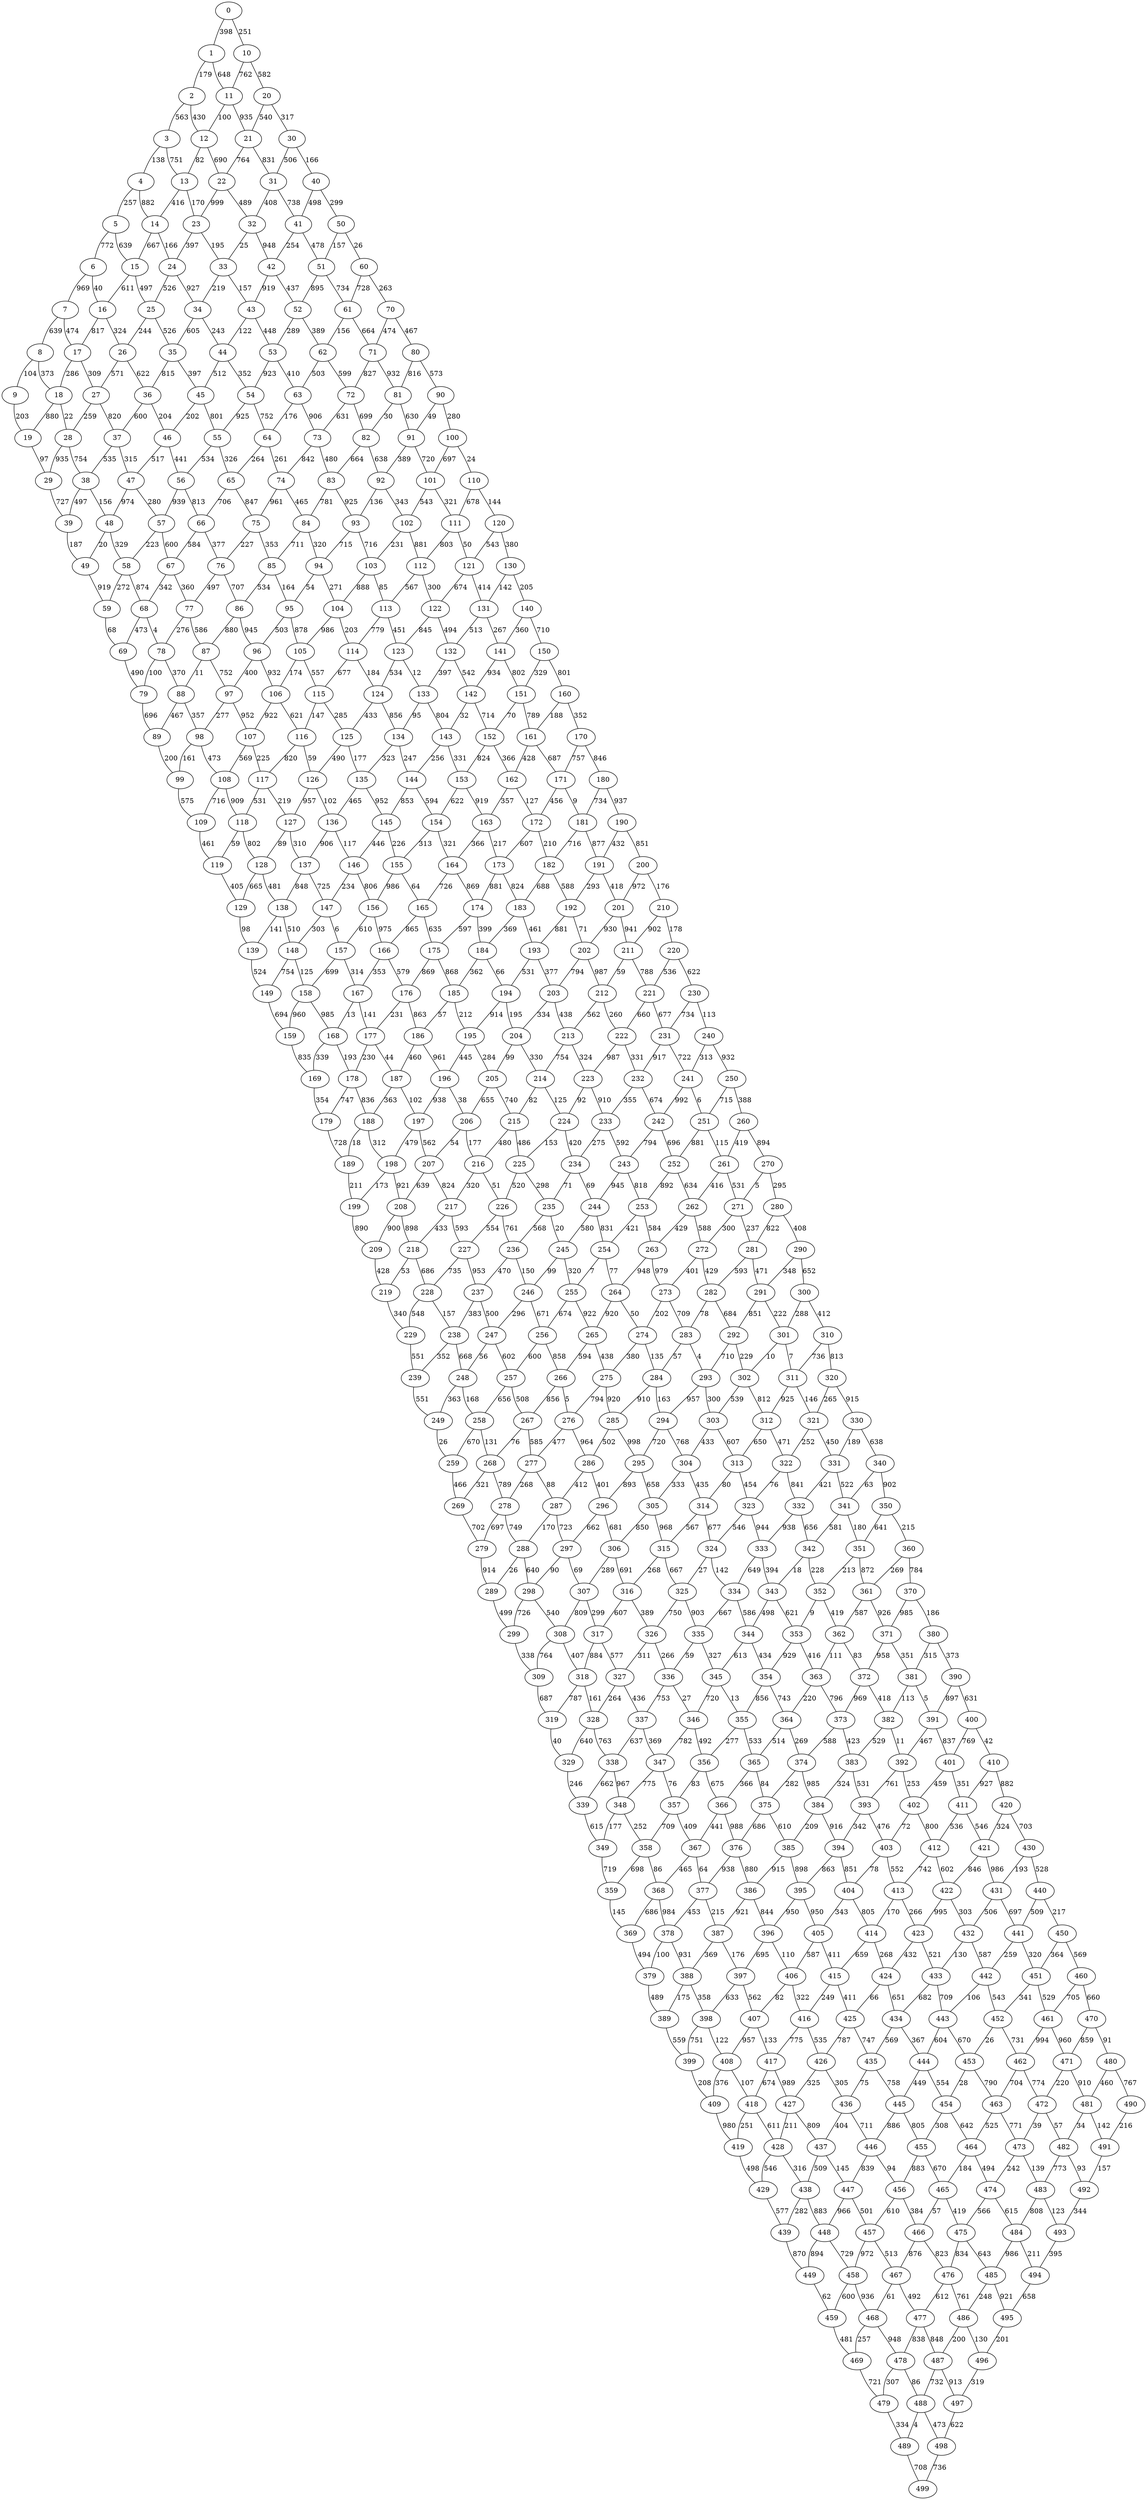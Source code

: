 strict graph G {
0;
1;
2;
3;
4;
5;
6;
7;
8;
9;
10;
11;
12;
13;
14;
15;
16;
17;
18;
19;
20;
21;
22;
23;
24;
25;
26;
27;
28;
29;
30;
31;
32;
33;
34;
35;
36;
37;
38;
39;
40;
41;
42;
43;
44;
45;
46;
47;
48;
49;
50;
51;
52;
53;
54;
55;
56;
57;
58;
59;
60;
61;
62;
63;
64;
65;
66;
67;
68;
69;
70;
71;
72;
73;
74;
75;
76;
77;
78;
79;
80;
81;
82;
83;
84;
85;
86;
87;
88;
89;
90;
91;
92;
93;
94;
95;
96;
97;
98;
99;
100;
101;
102;
103;
104;
105;
106;
107;
108;
109;
110;
111;
112;
113;
114;
115;
116;
117;
118;
119;
120;
121;
122;
123;
124;
125;
126;
127;
128;
129;
130;
131;
132;
133;
134;
135;
136;
137;
138;
139;
140;
141;
142;
143;
144;
145;
146;
147;
148;
149;
150;
151;
152;
153;
154;
155;
156;
157;
158;
159;
160;
161;
162;
163;
164;
165;
166;
167;
168;
169;
170;
171;
172;
173;
174;
175;
176;
177;
178;
179;
180;
181;
182;
183;
184;
185;
186;
187;
188;
189;
190;
191;
192;
193;
194;
195;
196;
197;
198;
199;
200;
201;
202;
203;
204;
205;
206;
207;
208;
209;
210;
211;
212;
213;
214;
215;
216;
217;
218;
219;
220;
221;
222;
223;
224;
225;
226;
227;
228;
229;
230;
231;
232;
233;
234;
235;
236;
237;
238;
239;
240;
241;
242;
243;
244;
245;
246;
247;
248;
249;
250;
251;
252;
253;
254;
255;
256;
257;
258;
259;
260;
261;
262;
263;
264;
265;
266;
267;
268;
269;
270;
271;
272;
273;
274;
275;
276;
277;
278;
279;
280;
281;
282;
283;
284;
285;
286;
287;
288;
289;
290;
291;
292;
293;
294;
295;
296;
297;
298;
299;
300;
301;
302;
303;
304;
305;
306;
307;
308;
309;
310;
311;
312;
313;
314;
315;
316;
317;
318;
319;
320;
321;
322;
323;
324;
325;
326;
327;
328;
329;
330;
331;
332;
333;
334;
335;
336;
337;
338;
339;
340;
341;
342;
343;
344;
345;
346;
347;
348;
349;
350;
351;
352;
353;
354;
355;
356;
357;
358;
359;
360;
361;
362;
363;
364;
365;
366;
367;
368;
369;
370;
371;
372;
373;
374;
375;
376;
377;
378;
379;
380;
381;
382;
383;
384;
385;
386;
387;
388;
389;
390;
391;
392;
393;
394;
395;
396;
397;
398;
399;
400;
401;
402;
403;
404;
405;
406;
407;
408;
409;
410;
411;
412;
413;
414;
415;
416;
417;
418;
419;
420;
421;
422;
423;
424;
425;
426;
427;
428;
429;
430;
431;
432;
433;
434;
435;
436;
437;
438;
439;
440;
441;
442;
443;
444;
445;
446;
447;
448;
449;
450;
451;
452;
453;
454;
455;
456;
457;
458;
459;
460;
461;
462;
463;
464;
465;
466;
467;
468;
469;
470;
471;
472;
473;
474;
475;
476;
477;
478;
479;
480;
481;
482;
483;
484;
485;
486;
487;
488;
489;
490;
491;
492;
493;
494;
495;
496;
497;
498;
499;
28 -- 29  [label=935];
38 -- 48  [label=156];
95 -- 96  [label=503];
137 -- 138  [label=848];
203 -- 204  [label=334];
136 -- 137  [label=906];
403 -- 404  [label=78];
126 -- 127  [label=957];
440 -- 450  [label=217];
141 -- 151  [label=802];
338 -- 339  [label=662];
94 -- 104  [label=271];
162 -- 172  [label=127];
82 -- 92  [label=638];
244 -- 254  [label=831];
207 -- 217  [label=824];
259 -- 269  [label=466];
406 -- 416  [label=322];
487 -- 488  [label=732];
322 -- 323  [label=76];
422 -- 432  [label=303];
212 -- 222  [label=260];
388 -- 389  [label=175];
311 -- 321  [label=146];
407 -- 417  [label=133];
68 -- 69  [label=473];
364 -- 365  [label=514];
156 -- 166  [label=975];
331 -- 341  [label=522];
340 -- 341  [label=63];
241 -- 242  [label=992];
26 -- 36  [label=622];
132 -- 133  [label=397];
58 -- 59  [label=272];
214 -- 224  [label=125];
438 -- 448  [label=883];
475 -- 476  [label=834];
53 -- 54  [label=923];
224 -- 225  [label=153];
404 -- 405  [label=343];
459 -- 469  [label=481];
303 -- 304  [label=433];
470 -- 480  [label=91];
184 -- 185  [label=362];
44 -- 54  [label=352];
23 -- 24  [label=397];
258 -- 268  [label=131];
291 -- 301  [label=222];
308 -- 309  [label=764];
124 -- 134  [label=856];
355 -- 365  [label=533];
28 -- 38  [label=754];
97 -- 98  [label=277];
269 -- 279  [label=702];
296 -- 306  [label=681];
127 -- 128  [label=89];
361 -- 371  [label=926];
310 -- 320  [label=813];
478 -- 488  [label=86];
25 -- 26  [label=244];
260 -- 270  [label=894];
16 -- 17  [label=817];
77 -- 87  [label=586];
102 -- 103  [label=231];
412 -- 413  [label=742];
15 -- 16  [label=611];
155 -- 156  [label=986];
165 -- 175  [label=635];
471 -- 472  [label=220];
119 -- 129  [label=405];
462 -- 472  [label=774];
480 -- 481  [label=460];
356 -- 366  [label=675];
110 -- 111  [label=678];
389 -- 399  [label=559];
150 -- 160  [label=801];
64 -- 74  [label=261];
80 -- 90  [label=573];
414 -- 424  [label=268];
164 -- 165  [label=726];
380 -- 390  [label=373];
36 -- 37  [label=600];
106 -- 107  [label=922];
340 -- 350  [label=902];
461 -- 471  [label=960];
70 -- 71  [label=474];
122 -- 132  [label=494];
268 -- 269  [label=321];
9 -- 19  [label=203];
93 -- 94  [label=715];
41 -- 42  [label=254];
381 -- 382  [label=113];
388 -- 398  [label=358];
13 -- 23  [label=170];
136 -- 146  [label=117];
284 -- 294  [label=163];
75 -- 76  [label=227];
374 -- 375  [label=282];
429 -- 439  [label=577];
84 -- 85  [label=711];
282 -- 283  [label=78];
234 -- 244  [label=69];
0 -- 10  [label=251];
285 -- 295  [label=998];
198 -- 199  [label=173];
386 -- 387  [label=921];
460 -- 461  [label=705];
30 -- 31  [label=506];
150 -- 151  [label=329];
131 -- 141  [label=267];
466 -- 476  [label=823];
333 -- 334  [label=649];
372 -- 373  [label=969];
213 -- 214  [label=754];
363 -- 364  [label=220];
177 -- 187  [label=44];
263 -- 273  [label=979];
218 -- 219  [label=53];
255 -- 265  [label=922];
271 -- 272  [label=300];
83 -- 84  [label=781];
344 -- 354  [label=434];
35 -- 45  [label=397];
293 -- 303  [label=300];
361 -- 362  [label=587];
375 -- 385  [label=610];
115 -- 116  [label=147];
142 -- 143  [label=32];
176 -- 177  [label=231];
249 -- 259  [label=26];
307 -- 317  [label=299];
496 -- 497  [label=319];
247 -- 257  [label=602];
93 -- 103  [label=716];
85 -- 95  [label=164];
406 -- 407  [label=82];
43 -- 44  [label=122];
121 -- 131  [label=414];
248 -- 258  [label=168];
7 -- 17  [label=474];
101 -- 102  [label=543];
197 -- 198  [label=479];
217 -- 218  [label=433];
232 -- 233  [label=355];
467 -- 468  [label=61];
85 -- 86  [label=534];
35 -- 36  [label=815];
447 -- 448  [label=966];
309 -- 319  [label=687];
352 -- 362  [label=419];
384 -- 394  [label=916];
193 -- 194  [label=531];
469 -- 479  [label=721];
483 -- 484  [label=808];
291 -- 292  [label=851];
394 -- 404  [label=851];
397 -- 398  [label=633];
67 -- 68  [label=342];
201 -- 211  [label=941];
435 -- 436  [label=75];
138 -- 148  [label=510];
96 -- 106  [label=932];
146 -- 147  [label=234];
68 -- 78  [label=4];
279 -- 289  [label=914];
314 -- 324  [label=677];
339 -- 349  [label=615];
441 -- 442  [label=259];
245 -- 255  [label=320];
450 -- 460  [label=569];
379 -- 389  [label=489];
195 -- 196  [label=445];
286 -- 287  [label=412];
111 -- 121  [label=50];
22 -- 32  [label=489];
67 -- 77  [label=360];
13 -- 14  [label=416];
431 -- 441  [label=697];
183 -- 193  [label=461];
80 -- 81  [label=816];
157 -- 158  [label=699];
191 -- 192  [label=293];
148 -- 149  [label=754];
400 -- 401  [label=769];
114 -- 115  [label=677];
375 -- 376  [label=686];
381 -- 391  [label=5];
464 -- 465  [label=184];
444 -- 454  [label=554];
131 -- 132  [label=513];
116 -- 117  [label=820];
421 -- 422  [label=846];
167 -- 168  [label=13];
2 -- 12  [label=430];
166 -- 176  [label=579];
261 -- 271  [label=531];
254 -- 264  [label=77];
315 -- 316  [label=268];
356 -- 357  [label=83];
143 -- 144  [label=256];
233 -- 234  [label=275];
374 -- 384  [label=985];
206 -- 207  [label=54];
41 -- 51  [label=478];
103 -- 104  [label=888];
304 -- 314  [label=435];
484 -- 494  [label=211];
408 -- 409  [label=376];
158 -- 159  [label=960];
51 -- 52  [label=895];
24 -- 25  [label=526];
229 -- 239  [label=551];
226 -- 227  [label=554];
306 -- 307  [label=289];
322 -- 332  [label=841];
416 -- 426  [label=535];
99 -- 109  [label=575];
86 -- 96  [label=945];
348 -- 358  [label=252];
482 -- 483  [label=773];
273 -- 274  [label=202];
298 -- 299  [label=726];
46 -- 47  [label=517];
30 -- 40  [label=166];
154 -- 155  [label=313];
409 -- 419  [label=980];
444 -- 445  [label=449];
323 -- 333  [label=944];
223 -- 224  [label=92];
187 -- 197  [label=102];
157 -- 167  [label=314];
66 -- 67  [label=584];
352 -- 353  [label=9];
365 -- 366  [label=366];
449 -- 459  [label=62];
475 -- 485  [label=643];
181 -- 191  [label=877];
415 -- 416  [label=249];
197 -- 207  [label=562];
87 -- 88  [label=11];
325 -- 335  [label=903];
222 -- 232  [label=331];
345 -- 346  [label=720];
378 -- 379  [label=100];
350 -- 360  [label=215];
189 -- 199  [label=211];
457 -- 458  [label=972];
491 -- 492  [label=157];
178 -- 179  [label=747];
476 -- 486  [label=761];
121 -- 122  [label=674];
90 -- 100  [label=280];
114 -- 124  [label=184];
235 -- 236  [label=568];
258 -- 259  [label=670];
401 -- 402  [label=459];
434 -- 444  [label=367];
43 -- 53  [label=448];
174 -- 184  [label=399];
120 -- 130  [label=380];
383 -- 384  [label=324];
48 -- 49  [label=20];
89 -- 99  [label=200];
128 -- 138  [label=481];
70 -- 80  [label=467];
205 -- 215  [label=740];
276 -- 277  [label=477];
454 -- 455  [label=308];
305 -- 315  [label=968];
1 -- 11  [label=648];
57 -- 58  [label=223];
94 -- 95  [label=54];
292 -- 302  [label=229];
2 -- 3  [label=563];
358 -- 359  [label=698];
47 -- 48  [label=974];
8 -- 9  [label=104];
100 -- 110  [label=24];
193 -- 203  [label=377];
83 -- 93  [label=925];
265 -- 275  [label=438];
418 -- 419  [label=251];
240 -- 250  [label=932];
334 -- 344  [label=586];
192 -- 193  [label=881];
253 -- 263  [label=584];
351 -- 352  [label=213];
484 -- 485  [label=986];
143 -- 153  [label=331];
346 -- 356  [label=492];
173 -- 174  [label=881];
294 -- 295  [label=720];
377 -- 387  [label=215];
489 -- 499  [label=708];
383 -- 393  [label=531];
137 -- 147  [label=725];
32 -- 33  [label=25];
260 -- 261  [label=419];
267 -- 268  [label=76];
246 -- 256  [label=671];
62 -- 63  [label=503];
171 -- 172  [label=456];
296 -- 297  [label=662];
297 -- 298  [label=90];
432 -- 433  [label=130];
481 -- 482  [label=34];
372 -- 382  [label=418];
62 -- 72  [label=599];
481 -- 491  [label=142];
129 -- 139  [label=98];
65 -- 75  [label=847];
183 -- 184  [label=369];
248 -- 249  [label=363];
294 -- 304  [label=768];
55 -- 65  [label=326];
358 -- 368  [label=86];
215 -- 225  [label=486];
304 -- 305  [label=333];
155 -- 165  [label=64];
246 -- 247  [label=296];
130 -- 140  [label=205];
463 -- 464  [label=525];
123 -- 133  [label=12];
110 -- 120  [label=144];
160 -- 161  [label=188];
203 -- 213  [label=438];
288 -- 298  [label=640];
455 -- 465  [label=670];
266 -- 276  [label=5];
72 -- 73  [label=631];
326 -- 327  [label=311];
200 -- 210  [label=176];
135 -- 136  [label=465];
162 -- 163  [label=357];
40 -- 41  [label=498];
133 -- 134  [label=95];
265 -- 266  [label=594];
364 -- 374  [label=269];
161 -- 171  [label=687];
125 -- 126  [label=490];
420 -- 421  [label=324];
463 -- 473  [label=771];
112 -- 113  [label=567];
50 -- 51  [label=157];
419 -- 429  [label=498];
270 -- 280  [label=295];
253 -- 254  [label=421];
330 -- 331  [label=189];
109 -- 119  [label=461];
443 -- 453  [label=670];
313 -- 323  [label=454];
371 -- 381  [label=351];
81 -- 91  [label=630];
275 -- 276  [label=794];
462 -- 463  [label=704];
34 -- 35  [label=605];
341 -- 342  [label=581];
48 -- 58  [label=329];
280 -- 281  [label=822];
349 -- 359  [label=719];
426 -- 436  [label=305];
275 -- 285  [label=920];
287 -- 288  [label=170];
8 -- 18  [label=373];
59 -- 69  [label=68];
177 -- 178  [label=230];
213 -- 223  [label=324];
46 -- 56  [label=441];
4 -- 14  [label=882];
52 -- 62  [label=389];
113 -- 114  [label=779];
47 -- 57  [label=280];
144 -- 154  [label=594];
176 -- 186  [label=863];
250 -- 260  [label=388];
398 -- 408  [label=122];
465 -- 466  [label=57];
343 -- 353  [label=621];
61 -- 62  [label=156];
357 -- 358  [label=709];
100 -- 101  [label=697];
448 -- 449  [label=894];
344 -- 345  [label=613];
490 -- 491  [label=216];
355 -- 356  [label=277];
288 -- 289  [label=26];
371 -- 372  [label=958];
382 -- 392  [label=11];
180 -- 190  [label=937];
204 -- 214  [label=330];
54 -- 55  [label=925];
228 -- 229  [label=548];
230 -- 240  [label=113];
360 -- 370  [label=784];
252 -- 253  [label=892];
24 -- 34  [label=927];
104 -- 105  [label=986];
282 -- 292  [label=684];
326 -- 336  [label=266];
336 -- 346  [label=27];
395 -- 405  [label=950];
10 -- 11  [label=762];
90 -- 91  [label=49];
342 -- 352  [label=228];
393 -- 394  [label=342];
145 -- 155  [label=226];
19 -- 29  [label=97];
44 -- 45  [label=512];
56 -- 66  [label=813];
227 -- 228  [label=735];
427 -- 428  [label=211];
107 -- 117  [label=225];
244 -- 245  [label=580];
264 -- 265  [label=920];
199 -- 209  [label=890];
252 -- 262  [label=634];
476 -- 477  [label=612];
367 -- 368  [label=465];
342 -- 343  [label=18];
145 -- 146  [label=446];
303 -- 313  [label=607];
194 -- 204  [label=195];
194 -- 195  [label=914];
3 -- 13  [label=751];
4 -- 5  [label=257];
224 -- 234  [label=420];
289 -- 299  [label=499];
424 -- 425  [label=66];
317 -- 318  [label=884];
134 -- 135  [label=323];
312 -- 322  [label=471];
295 -- 296  [label=893];
368 -- 378  [label=984];
427 -- 437  [label=809];
300 -- 310  [label=412];
347 -- 348  [label=775];
237 -- 247  [label=500];
464 -- 474  [label=494];
405 -- 415  [label=411];
17 -- 18  [label=286];
166 -- 167  [label=353];
17 -- 27  [label=309];
220 -- 221  [label=536];
436 -- 446  [label=711];
147 -- 157  [label=6];
160 -- 170  [label=352];
457 -- 467  [label=513];
84 -- 94  [label=320];
391 -- 401  [label=837];
376 -- 377  [label=938];
420 -- 430  [label=703];
120 -- 121  [label=543];
139 -- 149  [label=524];
316 -- 317  [label=607];
450 -- 451  [label=364];
313 -- 314  [label=80];
63 -- 64  [label=176];
408 -- 418  [label=107];
241 -- 251  [label=6];
495 -- 496  [label=201];
274 -- 284  [label=135];
75 -- 85  [label=353];
7 -- 8  [label=639];
153 -- 163  [label=919];
73 -- 83  [label=480];
74 -- 75  [label=961];
182 -- 192  [label=588];
173 -- 183  [label=824];
297 -- 307  [label=69];
115 -- 125  [label=285];
257 -- 267  [label=508];
247 -- 248  [label=56];
402 -- 403  [label=72];
237 -- 238  [label=383];
141 -- 142  [label=934];
5 -- 6  [label=772];
445 -- 446  [label=886];
221 -- 222  [label=660];
39 -- 49  [label=187];
433 -- 434  [label=682];
273 -- 283  [label=709];
474 -- 484  [label=615];
154 -- 164  [label=321];
272 -- 282  [label=429];
235 -- 245  [label=20];
281 -- 291  [label=471];
113 -- 123  [label=451];
207 -- 208  [label=639];
256 -- 266  [label=858];
426 -- 427  [label=325];
123 -- 124  [label=534];
327 -- 328  [label=264];
196 -- 197  [label=938];
312 -- 313  [label=650];
152 -- 162  [label=366];
169 -- 179  [label=354];
190 -- 200  [label=851];
328 -- 329  [label=640];
278 -- 288  [label=749];
477 -- 478  [label=838];
446 -- 447  [label=839];
11 -- 21  [label=935];
14 -- 15  [label=667];
51 -- 61  [label=734];
497 -- 498  [label=622];
392 -- 393  [label=761];
181 -- 182  [label=716];
96 -- 97  [label=400];
298 -- 308  [label=540];
335 -- 336  [label=59];
26 -- 27  [label=571];
101 -- 111  [label=321];
323 -- 324  [label=546];
418 -- 428  [label=611];
390 -- 400  [label=631];
430 -- 440  [label=528];
431 -- 432  [label=506];
111 -- 112  [label=803];
266 -- 267  [label=856];
38 -- 39  [label=497];
78 -- 88  [label=370];
345 -- 355  [label=13];
23 -- 33  [label=195];
71 -- 72  [label=827];
88 -- 98  [label=357];
98 -- 99  [label=161];
245 -- 246  [label=99];
333 -- 343  [label=394];
73 -- 74  [label=842];
335 -- 345  [label=327];
376 -- 386  [label=880];
351 -- 361  [label=872];
395 -- 396  [label=950];
412 -- 422  [label=602];
488 -- 489  [label=4];
458 -- 468  [label=936];
441 -- 451  [label=320];
153 -- 154  [label=622];
262 -- 272  [label=588];
238 -- 248  [label=668];
413 -- 414  [label=170];
438 -- 439  [label=282];
357 -- 367  [label=409];
233 -- 243  [label=592];
307 -- 308  [label=809];
321 -- 322  [label=252];
3 -- 4  [label=138];
325 -- 326  [label=750];
27 -- 28  [label=259];
36 -- 46  [label=204];
456 -- 457  [label=610];
33 -- 34  [label=219];
214 -- 215  [label=82];
401 -- 411  [label=351];
219 -- 229  [label=340];
108 -- 109  [label=716];
251 -- 252  [label=881];
236 -- 246  [label=150];
82 -- 83  [label=664];
283 -- 293  [label=4];
76 -- 86  [label=707];
88 -- 89  [label=467];
354 -- 364  [label=743];
56 -- 57  [label=939];
458 -- 459  [label=600];
487 -- 497  [label=913];
12 -- 13  [label=82];
415 -- 425  [label=411];
404 -- 414  [label=805];
221 -- 231  [label=677];
330 -- 340  [label=638];
348 -- 349  [label=177];
365 -- 375  [label=84];
1 -- 2  [label=179];
390 -- 391  [label=897];
15 -- 25  [label=497];
442 -- 443  [label=106];
359 -- 369  [label=145];
195 -- 205  [label=284];
140 -- 150  [label=710];
470 -- 471  [label=859];
373 -- 374  [label=588];
318 -- 328  [label=161];
64 -- 65  [label=264];
397 -- 407  [label=562];
151 -- 152  [label=70];
391 -- 392  [label=467];
222 -- 223  [label=987];
300 -- 301  [label=288];
107 -- 108  [label=569];
20 -- 21  [label=540];
346 -- 347  [label=782];
277 -- 278  [label=268];
478 -- 479  [label=307];
486 -- 496  [label=130];
421 -- 431  [label=986];
227 -- 237  [label=953];
396 -- 397  [label=695];
411 -- 421  [label=546];
168 -- 169  [label=339];
422 -- 423  [label=995];
353 -- 363  [label=416];
205 -- 206  [label=655];
98 -- 108  [label=473];
437 -- 438  [label=509];
407 -- 408  [label=957];
314 -- 315  [label=567];
437 -- 447  [label=145];
112 -- 122  [label=300];
175 -- 185  [label=868];
341 -- 351  [label=180];
97 -- 107  [label=952];
334 -- 335  [label=667];
127 -- 137  [label=310];
417 -- 418  [label=674];
460 -- 470  [label=660];
223 -- 233  [label=910];
144 -- 145  [label=853];
105 -- 115  [label=557];
400 -- 410  [label=42];
324 -- 325  [label=27];
423 -- 433  [label=521];
435 -- 445  [label=758];
149 -- 159  [label=694];
151 -- 161  [label=789];
278 -- 279  [label=697];
377 -- 378  [label=453];
142 -- 152  [label=714];
471 -- 481  [label=910];
33 -- 43  [label=157];
236 -- 237  [label=470];
465 -- 475  [label=419];
58 -- 68  [label=874];
186 -- 196  [label=961];
190 -- 191  [label=432];
77 -- 78  [label=276];
276 -- 286  [label=964];
192 -- 202  [label=71];
485 -- 486  [label=248];
172 -- 182  [label=210];
416 -- 417  [label=775];
274 -- 275  [label=380];
403 -- 413  [label=552];
25 -- 35  [label=526];
57 -- 67  [label=600];
63 -- 73  [label=906];
337 -- 347  [label=369];
321 -- 331  [label=450];
79 -- 89  [label=696];
262 -- 263  [label=429];
472 -- 473  [label=39];
320 -- 321  [label=265];
370 -- 380  [label=186];
425 -- 426  [label=787];
135 -- 145  [label=952];
257 -- 258  [label=656];
443 -- 444  [label=604];
117 -- 127  [label=219];
31 -- 41  [label=738];
238 -- 239  [label=352];
66 -- 76  [label=377];
163 -- 173  [label=217];
81 -- 82  [label=30];
165 -- 166  [label=865];
116 -- 126  [label=59];
180 -- 181  [label=734];
218 -- 228  [label=686];
382 -- 383  [label=529];
164 -- 174  [label=869];
428 -- 429  [label=546];
329 -- 339  [label=246];
37 -- 38  [label=535];
188 -- 198  [label=312];
283 -- 284  [label=57];
285 -- 286  [label=502];
392 -- 402  [label=253];
428 -- 438  [label=316];
92 -- 102  [label=343];
363 -- 373  [label=796];
87 -- 97  [label=752];
31 -- 32  [label=408];
10 -- 20  [label=582];
74 -- 84  [label=465];
302 -- 312  [label=812];
414 -- 415  [label=659];
95 -- 105  [label=878];
216 -- 217  [label=320];
125 -- 135  [label=177];
317 -- 327  [label=577];
206 -- 216  [label=177];
34 -- 44  [label=243];
472 -- 482  [label=57];
332 -- 333  [label=938];
211 -- 212  [label=59];
488 -- 498  [label=473];
60 -- 70  [label=263];
5 -- 15  [label=639];
6 -- 16  [label=40];
53 -- 63  [label=410];
230 -- 231  [label=734];
42 -- 52  [label=437];
140 -- 141  [label=360];
290 -- 300  [label=652];
105 -- 106  [label=174];
267 -- 277  [label=585];
411 -- 412  [label=536];
306 -- 316  [label=691];
108 -- 118  [label=909];
277 -- 287  [label=88];
319 -- 329  [label=40];
299 -- 309  [label=338];
354 -- 355  [label=856];
133 -- 143  [label=804];
146 -- 156  [label=806];
196 -- 206  [label=38];
256 -- 257  [label=600];
446 -- 456  [label=94];
423 -- 424  [label=432];
128 -- 129  [label=665];
243 -- 253  [label=818];
280 -- 290  [label=408];
171 -- 181  [label=9];
6 -- 7  [label=969];
337 -- 338  [label=637];
76 -- 77  [label=497];
163 -- 164  [label=366];
201 -- 202  [label=930];
452 -- 453  [label=26];
103 -- 113  [label=85];
360 -- 361  [label=269];
208 -- 209  [label=900];
104 -- 114  [label=203];
424 -- 434  [label=651];
494 -- 495  [label=658];
474 -- 475  [label=566];
338 -- 348  [label=967];
442 -- 452  [label=543];
373 -- 383  [label=423];
366 -- 367  [label=441];
305 -- 306  [label=850];
468 -- 478  [label=948];
232 -- 242  [label=674];
466 -- 467  [label=876];
152 -- 153  [label=824];
60 -- 61  [label=728];
347 -- 357  [label=76];
118 -- 128  [label=802];
52 -- 53  [label=289];
369 -- 379  [label=494];
451 -- 452  [label=341];
482 -- 492  [label=93];
331 -- 332  [label=421];
447 -- 457  [label=501];
445 -- 455  [label=805];
452 -- 462  [label=731];
272 -- 273  [label=401];
281 -- 282  [label=593];
202 -- 212  [label=987];
61 -- 71  [label=664];
138 -- 139  [label=141];
161 -- 162  [label=428];
434 -- 435  [label=569];
12 -- 22  [label=690];
55 -- 56  [label=534];
263 -- 264  [label=948];
22 -- 23  [label=999];
385 -- 395  [label=898];
200 -- 201  [label=972];
410 -- 420  [label=882];
175 -- 176  [label=869];
228 -- 238  [label=157];
292 -- 293  [label=710];
240 -- 241  [label=313];
353 -- 354  [label=929];
324 -- 334  [label=142];
42 -- 43  [label=919];
242 -- 252  [label=696];
332 -- 342  [label=656];
367 -- 377  [label=64];
439 -- 449  [label=870];
212 -- 213  [label=562];
393 -- 403  [label=476];
387 -- 388  [label=369];
215 -- 216  [label=480];
310 -- 311  [label=736];
231 -- 241  [label=722];
343 -- 344  [label=498];
479 -- 489  [label=334];
451 -- 461  [label=529];
402 -- 412  [label=800];
493 -- 494  [label=395];
167 -- 177  [label=141];
455 -- 456  [label=883];
290 -- 291  [label=348];
69 -- 79  [label=490];
320 -- 330  [label=915];
311 -- 312  [label=925];
220 -- 230  [label=622];
168 -- 178  [label=193];
486 -- 487  [label=200];
468 -- 469  [label=257];
453 -- 454  [label=28];
210 -- 211  [label=902];
492 -- 493  [label=344];
328 -- 338  [label=763];
385 -- 386  [label=915];
21 -- 22  [label=764];
225 -- 235  [label=298];
302 -- 303  [label=539];
430 -- 431  [label=193];
72 -- 82  [label=699];
158 -- 168  [label=985];
239 -- 249  [label=551];
243 -- 244  [label=945];
284 -- 285  [label=910];
483 -- 493  [label=123];
91 -- 92  [label=389];
170 -- 180  [label=846];
179 -- 189  [label=728];
250 -- 251  [label=715];
91 -- 101  [label=720];
436 -- 437  [label=404];
370 -- 371  [label=985];
268 -- 278  [label=789];
287 -- 297  [label=723];
378 -- 388  [label=931];
315 -- 325  [label=667];
126 -- 136  [label=102];
318 -- 319  [label=787];
399 -- 409  [label=208];
217 -- 227  [label=593];
255 -- 256  [label=674];
261 -- 262  [label=416];
0 -- 1  [label=398];
45 -- 46  [label=202];
417 -- 427  [label=989];
448 -- 458  [label=729];
65 -- 66  [label=706];
204 -- 205  [label=99];
480 -- 490  [label=767];
18 -- 19  [label=880];
159 -- 169  [label=835];
410 -- 411  [label=927];
362 -- 363  [label=111];
102 -- 112  [label=881];
440 -- 441  [label=509];
387 -- 397  [label=176];
454 -- 464  [label=642];
54 -- 64  [label=752];
71 -- 81  [label=932];
148 -- 158  [label=125];
308 -- 318  [label=407];
122 -- 123  [label=845];
188 -- 189  [label=18];
286 -- 296  [label=401];
216 -- 226  [label=51];
350 -- 351  [label=641];
226 -- 236  [label=761];
433 -- 443  [label=709];
11 -- 12  [label=100];
50 -- 60  [label=26];
384 -- 385  [label=209];
130 -- 131  [label=142];
156 -- 157  [label=610];
184 -- 194  [label=66];
185 -- 186  [label=57];
210 -- 220  [label=178];
473 -- 474  [label=242];
396 -- 406  [label=110];
78 -- 79  [label=100];
209 -- 219  [label=428];
106 -- 116  [label=621];
366 -- 376  [label=988];
231 -- 232  [label=917];
316 -- 326  [label=389];
477 -- 487  [label=848];
185 -- 195  [label=212];
117 -- 118  [label=531];
467 -- 477  [label=492];
394 -- 395  [label=863];
45 -- 55  [label=801];
498 -- 499  [label=736];
172 -- 173  [label=607];
336 -- 337  [label=753];
254 -- 255  [label=7];
485 -- 495  [label=921];
29 -- 39  [label=727];
225 -- 226  [label=520];
132 -- 142  [label=542];
21 -- 31  [label=831];
327 -- 337  [label=436];
362 -- 372  [label=83];
453 -- 463  [label=790];
398 -- 399  [label=751];
174 -- 175  [label=597];
27 -- 37  [label=820];
134 -- 144  [label=247];
301 -- 311  [label=7];
198 -- 208  [label=921];
208 -- 218  [label=898];
251 -- 261  [label=115];
293 -- 294  [label=957];
301 -- 302  [label=10];
16 -- 26  [label=324];
380 -- 381  [label=315];
413 -- 423  [label=266];
456 -- 466  [label=384];
425 -- 435  [label=747];
40 -- 50  [label=299];
124 -- 125  [label=433];
37 -- 47  [label=315];
271 -- 281  [label=237];
18 -- 28  [label=22];
92 -- 93  [label=136];
187 -- 188  [label=363];
270 -- 271  [label=5];
386 -- 396  [label=844];
32 -- 42  [label=948];
20 -- 30  [label=317];
14 -- 24  [label=166];
432 -- 442  [label=587];
147 -- 148  [label=303];
234 -- 235  [label=71];
405 -- 406  [label=587];
178 -- 188  [label=836];
242 -- 243  [label=794];
202 -- 203  [label=794];
295 -- 305  [label=658];
368 -- 369  [label=686];
191 -- 201  [label=418];
49 -- 59  [label=919];
264 -- 274  [label=50];
186 -- 187  [label=460];
461 -- 462  [label=994];
211 -- 221  [label=788];
118 -- 119  [label=59];
182 -- 183  [label=688];
86 -- 87  [label=880];
473 -- 483  [label=139];
170 -- 171  [label=757];
}
